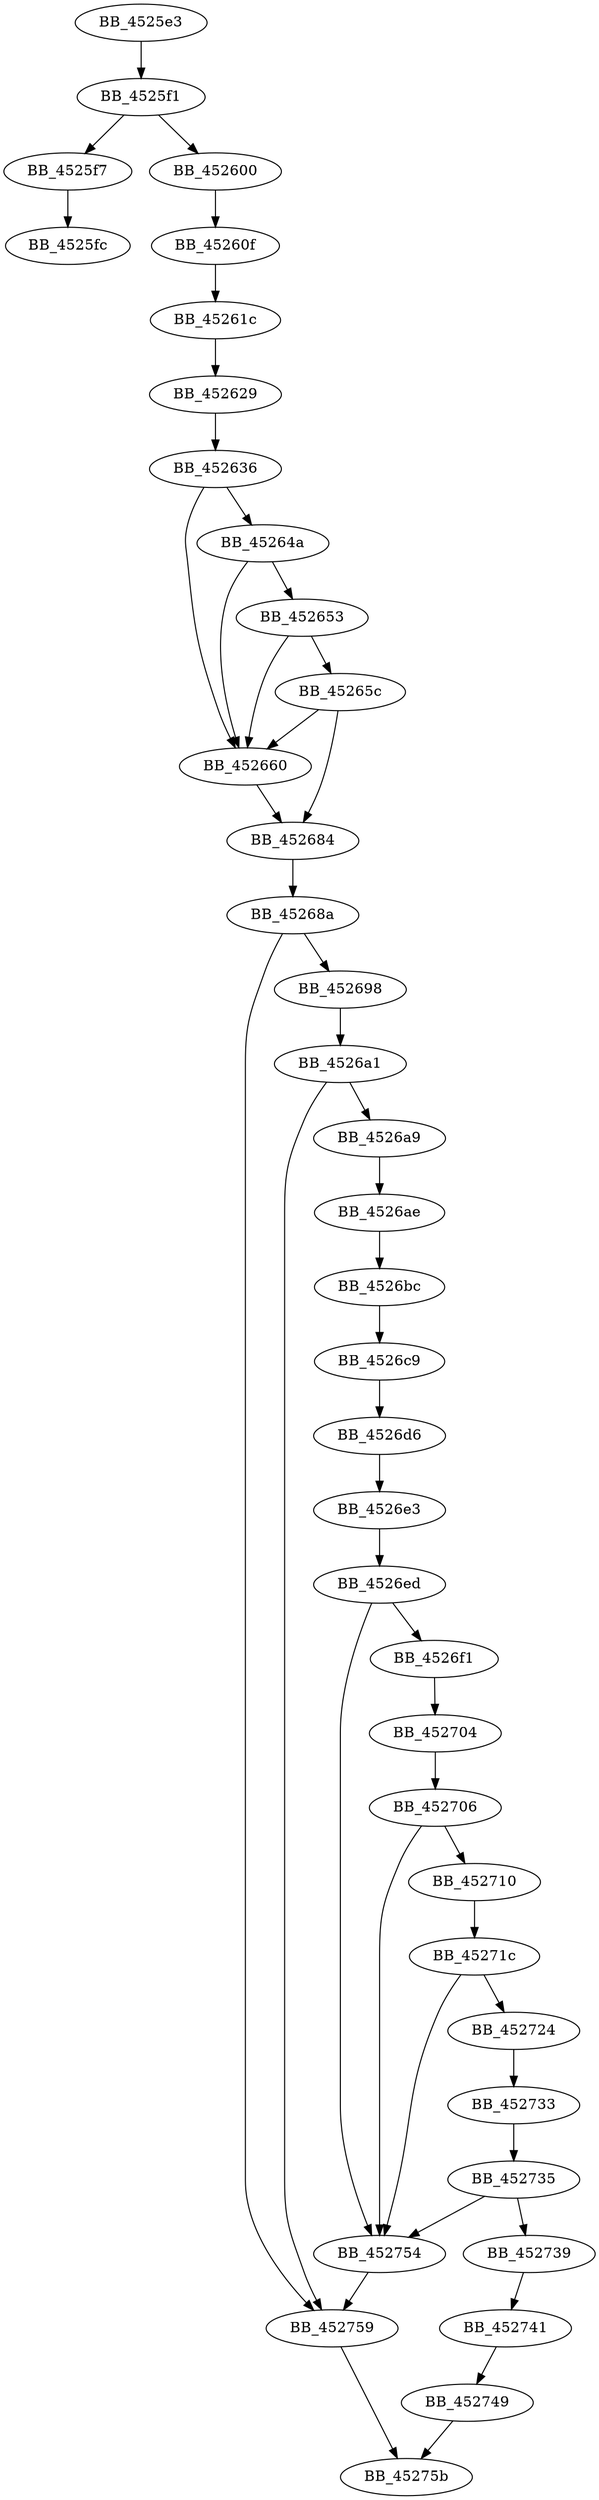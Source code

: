DiGraph sub_4525E3{
BB_4525e3->BB_4525f1
BB_4525f1->BB_4525f7
BB_4525f1->BB_452600
BB_4525f7->BB_4525fc
BB_452600->BB_45260f
BB_45260f->BB_45261c
BB_45261c->BB_452629
BB_452629->BB_452636
BB_452636->BB_45264a
BB_452636->BB_452660
BB_45264a->BB_452653
BB_45264a->BB_452660
BB_452653->BB_45265c
BB_452653->BB_452660
BB_45265c->BB_452660
BB_45265c->BB_452684
BB_452660->BB_452684
BB_452684->BB_45268a
BB_45268a->BB_452698
BB_45268a->BB_452759
BB_452698->BB_4526a1
BB_4526a1->BB_4526a9
BB_4526a1->BB_452759
BB_4526a9->BB_4526ae
BB_4526ae->BB_4526bc
BB_4526bc->BB_4526c9
BB_4526c9->BB_4526d6
BB_4526d6->BB_4526e3
BB_4526e3->BB_4526ed
BB_4526ed->BB_4526f1
BB_4526ed->BB_452754
BB_4526f1->BB_452704
BB_452704->BB_452706
BB_452706->BB_452710
BB_452706->BB_452754
BB_452710->BB_45271c
BB_45271c->BB_452724
BB_45271c->BB_452754
BB_452724->BB_452733
BB_452733->BB_452735
BB_452735->BB_452739
BB_452735->BB_452754
BB_452739->BB_452741
BB_452741->BB_452749
BB_452749->BB_45275b
BB_452754->BB_452759
BB_452759->BB_45275b
}
